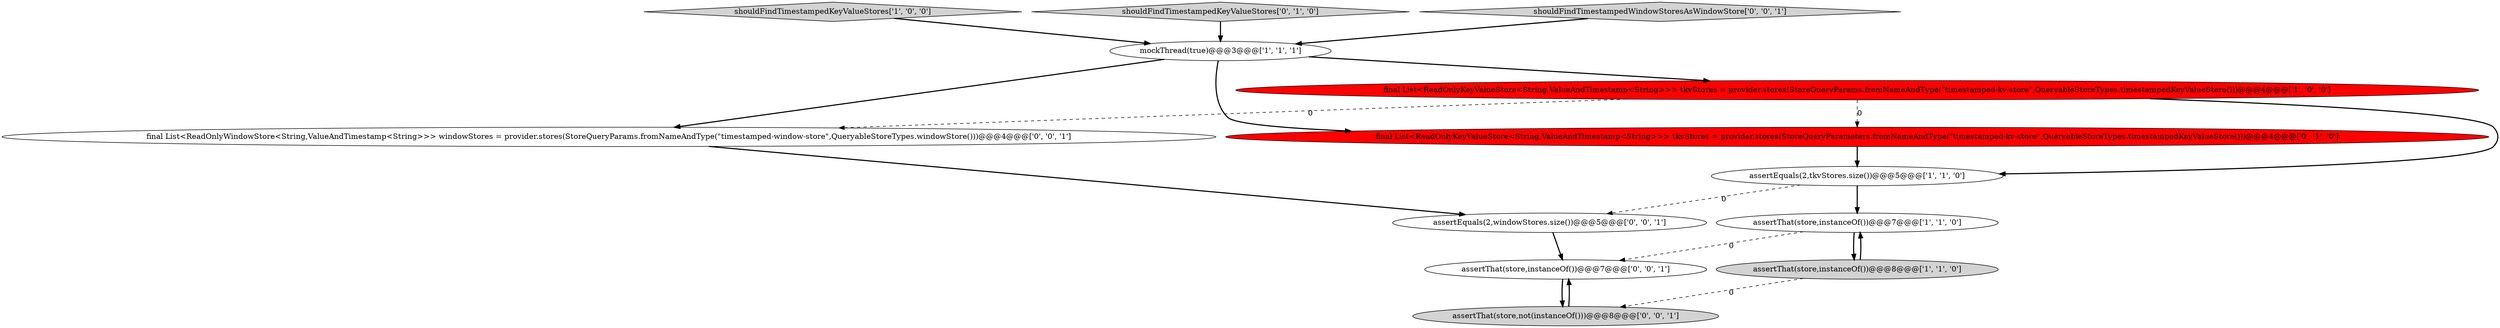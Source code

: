 digraph {
1 [style = filled, label = "shouldFindTimestampedKeyValueStores['1', '0', '0']", fillcolor = lightgray, shape = diamond image = "AAA0AAABBB1BBB"];
2 [style = filled, label = "assertEquals(2,tkvStores.size())@@@5@@@['1', '1', '0']", fillcolor = white, shape = ellipse image = "AAA0AAABBB1BBB"];
3 [style = filled, label = "mockThread(true)@@@3@@@['1', '1', '1']", fillcolor = white, shape = ellipse image = "AAA0AAABBB1BBB"];
8 [style = filled, label = "assertThat(store,not(instanceOf()))@@@8@@@['0', '0', '1']", fillcolor = lightgray, shape = ellipse image = "AAA0AAABBB3BBB"];
11 [style = filled, label = "final List<ReadOnlyWindowStore<String,ValueAndTimestamp<String>>> windowStores = provider.stores(StoreQueryParams.fromNameAndType(\"timestamped-window-store\",QueryableStoreTypes.windowStore()))@@@4@@@['0', '0', '1']", fillcolor = white, shape = ellipse image = "AAA0AAABBB3BBB"];
7 [style = filled, label = "shouldFindTimestampedKeyValueStores['0', '1', '0']", fillcolor = lightgray, shape = diamond image = "AAA0AAABBB2BBB"];
0 [style = filled, label = "assertThat(store,instanceOf())@@@8@@@['1', '1', '0']", fillcolor = lightgray, shape = ellipse image = "AAA0AAABBB1BBB"];
4 [style = filled, label = "assertThat(store,instanceOf())@@@7@@@['1', '1', '0']", fillcolor = white, shape = ellipse image = "AAA0AAABBB1BBB"];
10 [style = filled, label = "assertThat(store,instanceOf())@@@7@@@['0', '0', '1']", fillcolor = white, shape = ellipse image = "AAA0AAABBB3BBB"];
6 [style = filled, label = "final List<ReadOnlyKeyValueStore<String,ValueAndTimestamp<String>>> tkvStores = provider.stores(StoreQueryParameters.fromNameAndType(\"timestamped-kv-store\",QueryableStoreTypes.timestampedKeyValueStore()))@@@4@@@['0', '1', '0']", fillcolor = red, shape = ellipse image = "AAA1AAABBB2BBB"];
5 [style = filled, label = "final List<ReadOnlyKeyValueStore<String,ValueAndTimestamp<String>>> tkvStores = provider.stores(StoreQueryParams.fromNameAndType(\"timestamped-kv-store\",QueryableStoreTypes.timestampedKeyValueStore()))@@@4@@@['1', '0', '0']", fillcolor = red, shape = ellipse image = "AAA1AAABBB1BBB"];
12 [style = filled, label = "assertEquals(2,windowStores.size())@@@5@@@['0', '0', '1']", fillcolor = white, shape = ellipse image = "AAA0AAABBB3BBB"];
9 [style = filled, label = "shouldFindTimestampedWindowStoresAsWindowStore['0', '0', '1']", fillcolor = lightgray, shape = diamond image = "AAA0AAABBB3BBB"];
1->3 [style = bold, label=""];
3->11 [style = bold, label=""];
9->3 [style = bold, label=""];
0->8 [style = dashed, label="0"];
8->10 [style = bold, label=""];
3->6 [style = bold, label=""];
5->2 [style = bold, label=""];
3->5 [style = bold, label=""];
11->12 [style = bold, label=""];
12->10 [style = bold, label=""];
2->12 [style = dashed, label="0"];
5->6 [style = dashed, label="0"];
10->8 [style = bold, label=""];
5->11 [style = dashed, label="0"];
4->10 [style = dashed, label="0"];
0->4 [style = bold, label=""];
2->4 [style = bold, label=""];
7->3 [style = bold, label=""];
4->0 [style = bold, label=""];
6->2 [style = bold, label=""];
}
